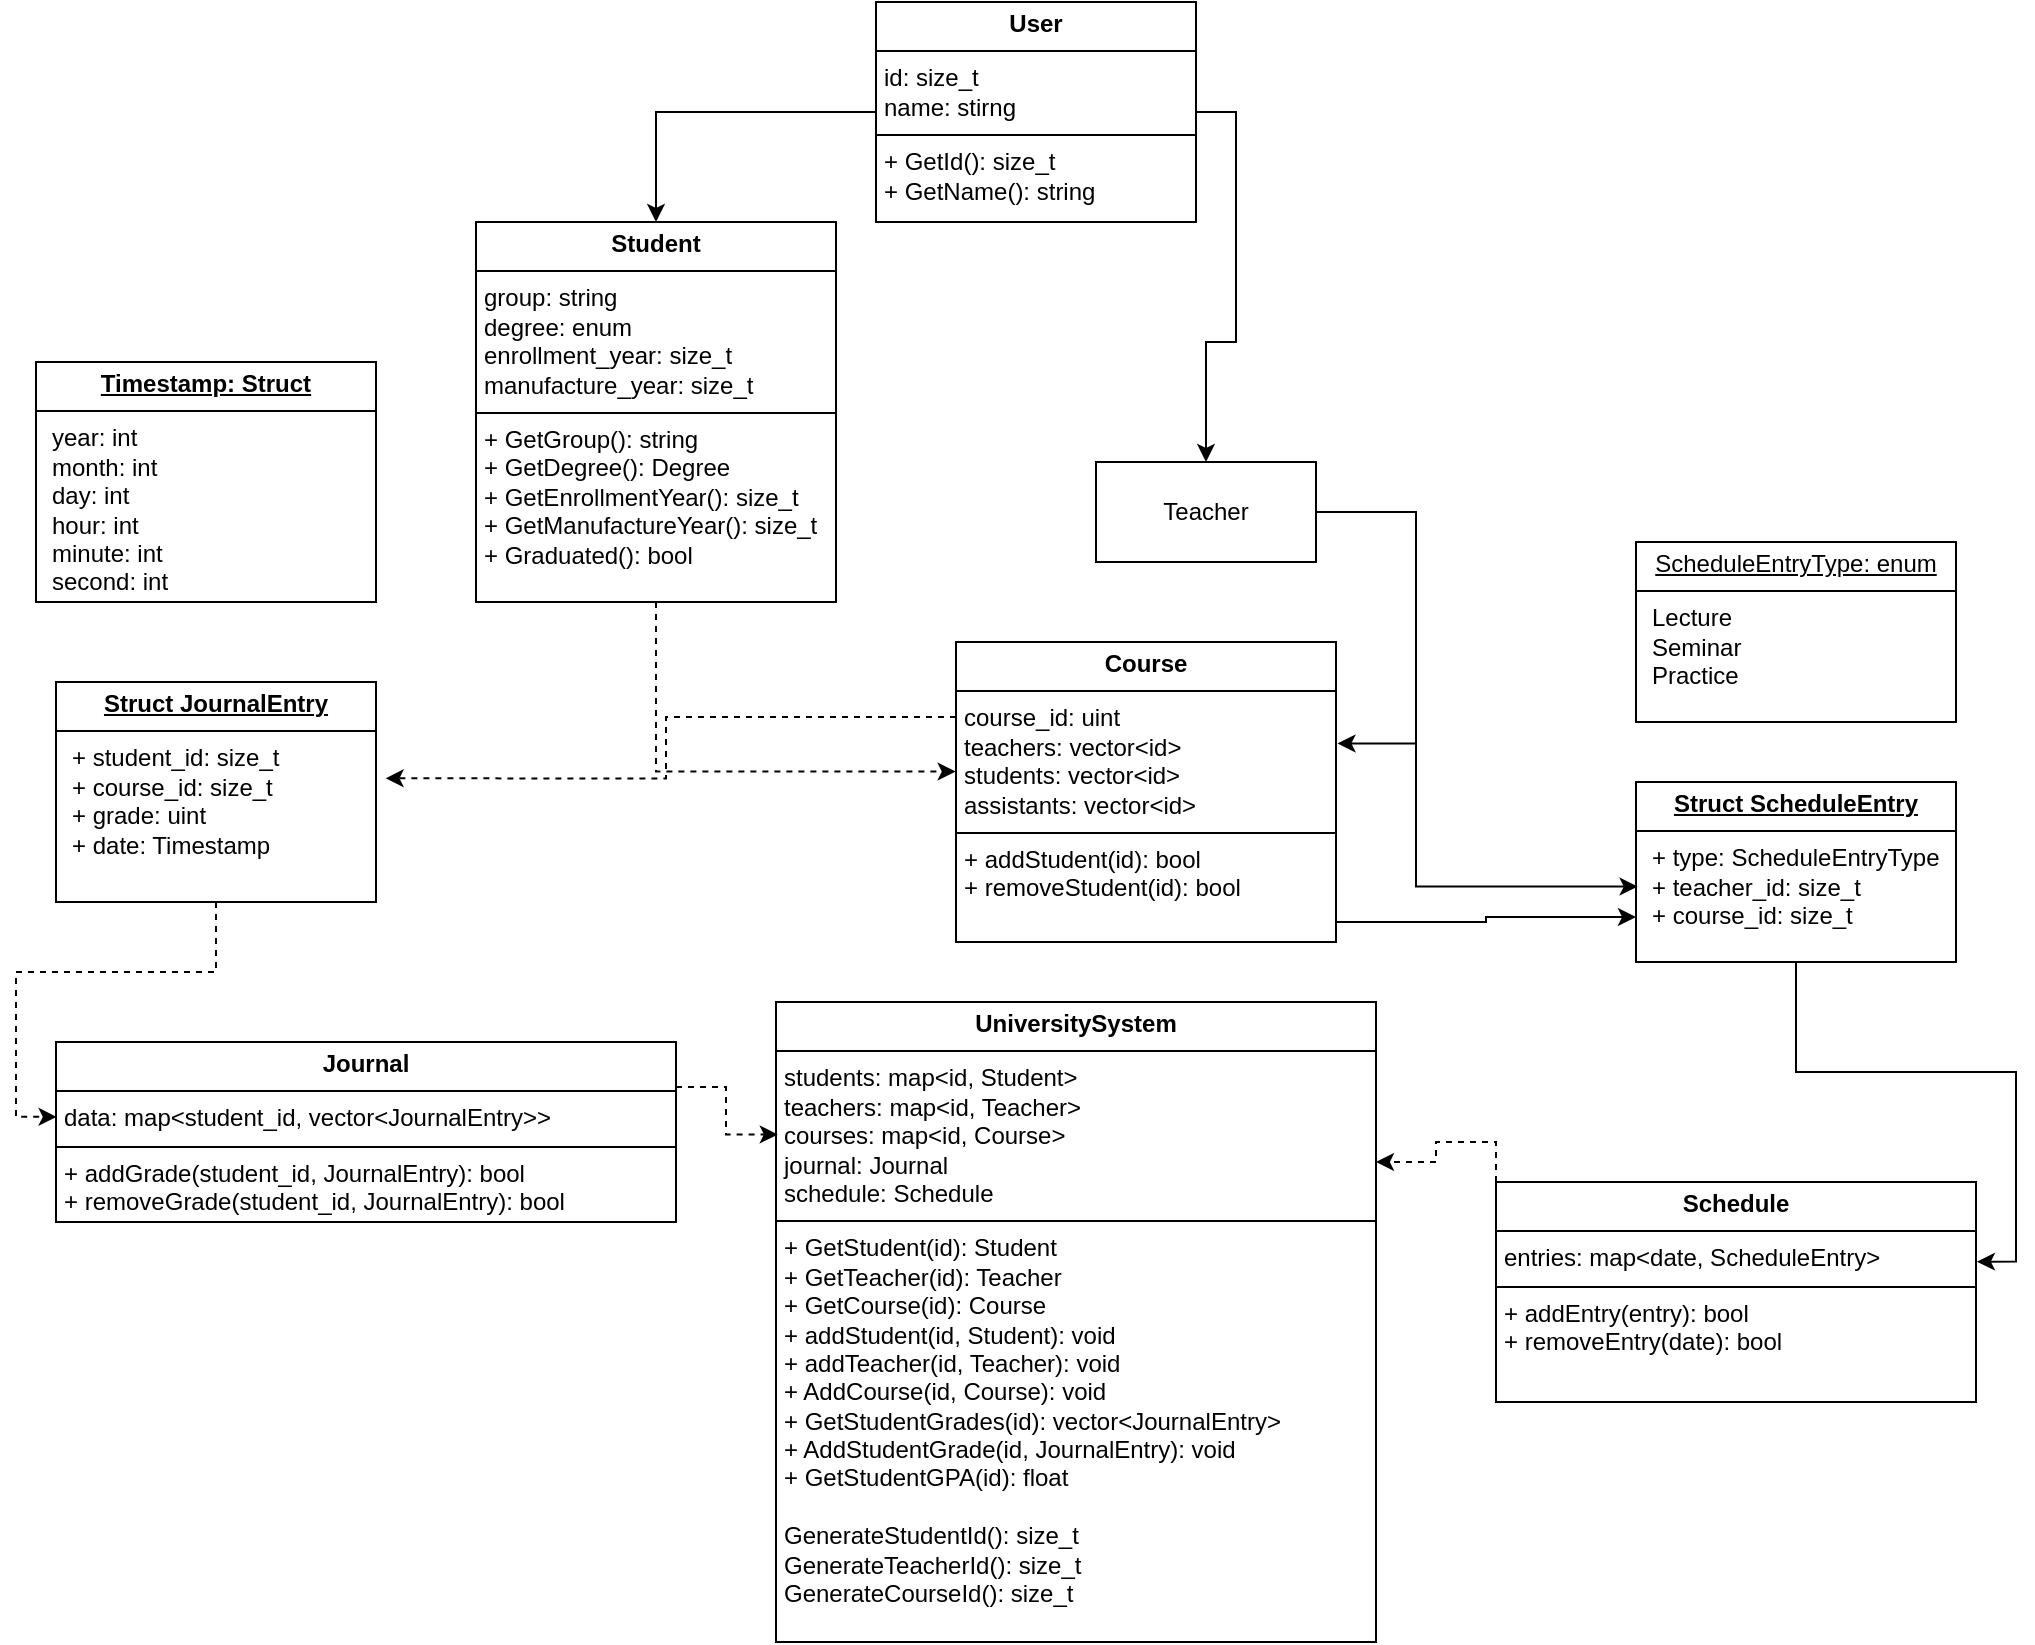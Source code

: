 <mxfile version="25.0.1">
  <diagram id="C5RBs43oDa-KdzZeNtuy" name="Page-1">
    <mxGraphModel dx="2442" dy="2026" grid="1" gridSize="10" guides="1" tooltips="1" connect="1" arrows="1" fold="1" page="1" pageScale="1" pageWidth="827" pageHeight="1169" math="0" shadow="0">
      <root>
        <mxCell id="WIyWlLk6GJQsqaUBKTNV-0" />
        <mxCell id="WIyWlLk6GJQsqaUBKTNV-1" parent="WIyWlLk6GJQsqaUBKTNV-0" />
        <mxCell id="bte64yVU8_aVV0Kyc2P7-13" style="edgeStyle=orthogonalEdgeStyle;rounded=0;orthogonalLoop=1;jettySize=auto;html=1;exitX=1;exitY=1;exitDx=0;exitDy=0;entryX=0;entryY=0.75;entryDx=0;entryDy=0;" parent="WIyWlLk6GJQsqaUBKTNV-1" source="SqfgA9Dwn4PZonKRcMjB-21" target="SqfgA9Dwn4PZonKRcMjB-24" edge="1">
          <mxGeometry relative="1" as="geometry">
            <Array as="points">
              <mxPoint x="500" y="400" />
              <mxPoint x="575" y="400" />
              <mxPoint x="575" y="398" />
            </Array>
          </mxGeometry>
        </mxCell>
        <mxCell id="SqfgA9Dwn4PZonKRcMjB-21" value="&lt;p style=&quot;margin:0px;margin-top:4px;text-align:center;&quot;&gt;&lt;b&gt;Course&lt;/b&gt;&lt;/p&gt;&lt;hr size=&quot;1&quot; style=&quot;border-style:solid;&quot;&gt;&lt;p style=&quot;margin:0px;margin-left:4px;&quot;&gt;course_id: uint&lt;/p&gt;&lt;p style=&quot;margin:0px;margin-left:4px;&quot;&gt;teachers: vector&amp;lt;id&amp;gt;&lt;/p&gt;&lt;p style=&quot;margin:0px;margin-left:4px;&quot;&gt;students: vector&amp;lt;id&amp;gt;&lt;/p&gt;&lt;p style=&quot;margin:0px;margin-left:4px;&quot;&gt;assistants: vector&amp;lt;id&amp;gt;&lt;/p&gt;&lt;hr size=&quot;1&quot; style=&quot;border-style:solid;&quot;&gt;&lt;p style=&quot;margin:0px;margin-left:4px;&quot;&gt;+ addStudent(id): bool&lt;br&gt;+ removeStudent(id): bool&lt;/p&gt;" style="verticalAlign=top;align=left;overflow=fill;html=1;whiteSpace=wrap;" parent="WIyWlLk6GJQsqaUBKTNV-1" vertex="1">
          <mxGeometry x="310" y="260" width="190" height="150" as="geometry" />
        </mxCell>
        <mxCell id="bte64yVU8_aVV0Kyc2P7-15" style="edgeStyle=orthogonalEdgeStyle;rounded=0;orthogonalLoop=1;jettySize=auto;html=1;exitX=0;exitY=0;exitDx=0;exitDy=0;entryX=1;entryY=0.25;entryDx=0;entryDy=0;dashed=1;" parent="WIyWlLk6GJQsqaUBKTNV-1" source="SqfgA9Dwn4PZonKRcMjB-22" target="SqfgA9Dwn4PZonKRcMjB-38" edge="1">
          <mxGeometry relative="1" as="geometry" />
        </mxCell>
        <mxCell id="SqfgA9Dwn4PZonKRcMjB-22" value="&lt;p style=&quot;margin:0px;margin-top:4px;text-align:center;&quot;&gt;&lt;b&gt;Schedule&lt;/b&gt;&lt;/p&gt;&lt;hr size=&quot;1&quot; style=&quot;border-style:solid;&quot;&gt;&lt;p style=&quot;margin:0px;margin-left:4px;&quot;&gt;entries: map&amp;lt;date, ScheduleEntry&amp;gt;&lt;/p&gt;&lt;hr size=&quot;1&quot; style=&quot;border-style:solid;&quot;&gt;&lt;p style=&quot;margin:0px;margin-left:4px;&quot;&gt;+ addEntry(entry): bool&lt;/p&gt;&lt;p style=&quot;margin:0px;margin-left:4px;&quot;&gt;+ removeEntry(date): bool&lt;/p&gt;" style="verticalAlign=top;align=left;overflow=fill;html=1;whiteSpace=wrap;" parent="WIyWlLk6GJQsqaUBKTNV-1" vertex="1">
          <mxGeometry x="580" y="530" width="240" height="110" as="geometry" />
        </mxCell>
        <mxCell id="SqfgA9Dwn4PZonKRcMjB-24" value="&lt;p style=&quot;margin:0px;margin-top:4px;text-align:center;text-decoration:underline;&quot;&gt;&lt;b&gt;Struct ScheduleEntry&lt;/b&gt;&lt;/p&gt;&lt;hr size=&quot;1&quot; style=&quot;border-style:solid;&quot;&gt;&lt;p style=&quot;margin:0px;margin-left:8px;&quot;&gt;+ type: ScheduleEntryType&lt;/p&gt;&lt;p style=&quot;margin:0px;margin-left:8px;&quot;&gt;+ teacher_id: size_t&lt;/p&gt;&lt;p style=&quot;margin:0px;margin-left:8px;&quot;&gt;+ course_id: size_t&lt;/p&gt;&lt;p style=&quot;margin:0px;margin-left:8px;&quot;&gt;&lt;br&gt;&lt;/p&gt;" style="verticalAlign=top;align=left;overflow=fill;html=1;whiteSpace=wrap;" parent="WIyWlLk6GJQsqaUBKTNV-1" vertex="1">
          <mxGeometry x="650" y="330" width="160" height="90" as="geometry" />
        </mxCell>
        <mxCell id="SqfgA9Dwn4PZonKRcMjB-32" style="edgeStyle=orthogonalEdgeStyle;rounded=0;orthogonalLoop=1;jettySize=auto;html=1;exitX=0.5;exitY=1;exitDx=0;exitDy=0;entryX=1.002;entryY=0.362;entryDx=0;entryDy=0;entryPerimeter=0;" parent="WIyWlLk6GJQsqaUBKTNV-1" source="SqfgA9Dwn4PZonKRcMjB-24" target="SqfgA9Dwn4PZonKRcMjB-22" edge="1">
          <mxGeometry relative="1" as="geometry" />
        </mxCell>
        <mxCell id="SqfgA9Dwn4PZonKRcMjB-33" value="&lt;p style=&quot;margin:0px;margin-top:4px;text-align:center;&quot;&gt;&lt;b&gt;Journal&lt;/b&gt;&lt;/p&gt;&lt;hr size=&quot;1&quot; style=&quot;border-style:solid;&quot;&gt;&lt;p style=&quot;margin:0px;margin-left:4px;&quot;&gt;data: map&amp;lt;student_id, vector&amp;lt;JournalEntry&amp;gt;&amp;gt;&lt;/p&gt;&lt;hr size=&quot;1&quot; style=&quot;border-style:solid;&quot;&gt;&lt;p style=&quot;margin:0px;margin-left:4px;&quot;&gt;+ addGrade(student_id, JournalEntry): bool&lt;/p&gt;&lt;p style=&quot;margin:0px;margin-left:4px;&quot;&gt;+ removeGrade(student_id, JournalEntry): bool&lt;/p&gt;" style="verticalAlign=top;align=left;overflow=fill;html=1;whiteSpace=wrap;" parent="WIyWlLk6GJQsqaUBKTNV-1" vertex="1">
          <mxGeometry x="-140" y="460" width="310" height="90" as="geometry" />
        </mxCell>
        <mxCell id="SqfgA9Dwn4PZonKRcMjB-34" value="&lt;p style=&quot;margin:0px;margin-top:4px;text-align:center;text-decoration:underline;&quot;&gt;&lt;b&gt;Struct JournalEntry&lt;/b&gt;&lt;/p&gt;&lt;hr size=&quot;1&quot; style=&quot;border-style:solid;&quot;&gt;&lt;p style=&quot;margin:0px;margin-left:8px;&quot;&gt;+ student_id: size_t&lt;/p&gt;&lt;p style=&quot;margin:0px;margin-left:8px;&quot;&gt;+ course_id: size_t&lt;/p&gt;&lt;p style=&quot;margin:0px;margin-left:8px;&quot;&gt;+ grade: uint&lt;/p&gt;&lt;p style=&quot;margin:0px;margin-left:8px;&quot;&gt;+ date: Timestamp&lt;br&gt;&lt;/p&gt;" style="verticalAlign=top;align=left;overflow=fill;html=1;whiteSpace=wrap;" parent="WIyWlLk6GJQsqaUBKTNV-1" vertex="1">
          <mxGeometry x="-140" y="280" width="160" height="110" as="geometry" />
        </mxCell>
        <mxCell id="SqfgA9Dwn4PZonKRcMjB-38" value="&lt;p style=&quot;margin:0px;margin-top:4px;text-align:center;&quot;&gt;&lt;b&gt;UniversitySystem&lt;/b&gt;&lt;/p&gt;&lt;hr size=&quot;1&quot; style=&quot;border-style:solid;&quot;&gt;&lt;p style=&quot;margin:0px;margin-left:4px;&quot;&gt;students: map&amp;lt;id, Student&amp;gt;&lt;br&gt;teachers: map&amp;lt;id, Teacher&amp;gt;&lt;/p&gt;&lt;p style=&quot;margin:0px;margin-left:4px;&quot;&gt;courses: map&amp;lt;id, Course&amp;gt;&lt;/p&gt;&lt;p style=&quot;margin:0px;margin-left:4px;&quot;&gt;journal: Journal&lt;/p&gt;&lt;p style=&quot;margin:0px;margin-left:4px;&quot;&gt;schedule: Schedule&lt;/p&gt;&lt;hr size=&quot;1&quot; style=&quot;border-style:solid;&quot;&gt;&lt;p style=&quot;margin:0px;margin-left:4px;&quot;&gt;+ GetStudent(id): Student&lt;br&gt;+ GetTeacher(id): Teacher&lt;/p&gt;&lt;p style=&quot;margin:0px;margin-left:4px;&quot;&gt;+ GetCourse(id): Course&lt;/p&gt;&lt;p style=&quot;margin:0px;margin-left:4px;&quot;&gt;+ addStudent(id, Student): void&lt;br&gt;+ addTeacher(id, Teacher): void&lt;br&gt;+ AddCourse(id, Course): void&lt;/p&gt;&lt;p style=&quot;margin:0px;margin-left:4px;&quot;&gt;+ GetStudentGrades(id): vector&amp;lt;JournalEntry&amp;gt;&lt;/p&gt;&lt;p style=&quot;margin:0px;margin-left:4px;&quot;&gt;+ AddStudentGrade(id, JournalEntry): void&lt;/p&gt;&lt;p style=&quot;margin:0px;margin-left:4px;&quot;&gt;+ GetStudentGPA(id): float&lt;/p&gt;&lt;p style=&quot;margin:0px;margin-left:4px;&quot;&gt;&lt;br&gt;&lt;/p&gt;&lt;p style=&quot;margin:0px;margin-left:4px;&quot;&gt;GenerateStudentId(): size_t&lt;/p&gt;&lt;p style=&quot;margin:0px;margin-left:4px;&quot;&gt;GenerateTeacherId(): size_t&lt;/p&gt;&lt;p style=&quot;margin:0px;margin-left:4px;&quot;&gt;GenerateCourseId(): size_t&lt;/p&gt;" style="verticalAlign=top;align=left;overflow=fill;html=1;whiteSpace=wrap;" parent="WIyWlLk6GJQsqaUBKTNV-1" vertex="1">
          <mxGeometry x="220" y="440" width="300" height="320" as="geometry" />
        </mxCell>
        <mxCell id="trTXGKc-CFnq9bwqYaRu-0" style="edgeStyle=orthogonalEdgeStyle;rounded=0;orthogonalLoop=1;jettySize=auto;html=1;exitX=0.5;exitY=1;exitDx=0;exitDy=0;entryX=0.001;entryY=0.416;entryDx=0;entryDy=0;entryPerimeter=0;dashed=1;" parent="WIyWlLk6GJQsqaUBKTNV-1" source="SqfgA9Dwn4PZonKRcMjB-34" target="SqfgA9Dwn4PZonKRcMjB-33" edge="1">
          <mxGeometry relative="1" as="geometry" />
        </mxCell>
        <mxCell id="bte64yVU8_aVV0Kyc2P7-1" style="edgeStyle=orthogonalEdgeStyle;rounded=0;orthogonalLoop=1;jettySize=auto;html=1;exitX=0;exitY=0.5;exitDx=0;exitDy=0;entryX=0.5;entryY=0;entryDx=0;entryDy=0;" parent="WIyWlLk6GJQsqaUBKTNV-1" source="trTXGKc-CFnq9bwqYaRu-2" target="bte64yVU8_aVV0Kyc2P7-0" edge="1">
          <mxGeometry relative="1" as="geometry" />
        </mxCell>
        <mxCell id="bte64yVU8_aVV0Kyc2P7-2" style="edgeStyle=orthogonalEdgeStyle;rounded=0;orthogonalLoop=1;jettySize=auto;html=1;exitX=1;exitY=0.5;exitDx=0;exitDy=0;entryX=0.5;entryY=0;entryDx=0;entryDy=0;" parent="WIyWlLk6GJQsqaUBKTNV-1" source="trTXGKc-CFnq9bwqYaRu-2" target="bte64yVU8_aVV0Kyc2P7-3" edge="1">
          <mxGeometry relative="1" as="geometry">
            <mxPoint x="455" y="140" as="targetPoint" />
          </mxGeometry>
        </mxCell>
        <mxCell id="trTXGKc-CFnq9bwqYaRu-2" value="&lt;p style=&quot;margin:0px;margin-top:4px;text-align:center;&quot;&gt;&lt;b&gt;User&lt;/b&gt;&lt;/p&gt;&lt;hr size=&quot;1&quot; style=&quot;border-style:solid;&quot;&gt;&lt;p style=&quot;margin:0px;margin-left:4px;&quot;&gt;id: size_t&lt;/p&gt;&lt;p style=&quot;margin:0px;margin-left:4px;&quot;&gt;name: stirng&lt;/p&gt;&lt;hr size=&quot;1&quot; style=&quot;border-style:solid;&quot;&gt;&lt;p style=&quot;margin:0px;margin-left:4px;&quot;&gt;+ GetId(): size_t&lt;/p&gt;&lt;p style=&quot;margin:0px;margin-left:4px;&quot;&gt;+ GetName(): string&lt;/p&gt;" style="verticalAlign=top;align=left;overflow=fill;html=1;whiteSpace=wrap;" parent="WIyWlLk6GJQsqaUBKTNV-1" vertex="1">
          <mxGeometry x="270" y="-60" width="160" height="110" as="geometry" />
        </mxCell>
        <mxCell id="bte64yVU8_aVV0Kyc2P7-0" value="&lt;p style=&quot;margin:0px;margin-top:4px;text-align:center;&quot;&gt;&lt;b&gt;Student&lt;/b&gt;&lt;/p&gt;&lt;hr size=&quot;1&quot; style=&quot;border-style:solid;&quot;&gt;&lt;p style=&quot;margin:0px;margin-left:4px;&quot;&gt;group: string&lt;/p&gt;&lt;p style=&quot;margin:0px;margin-left:4px;&quot;&gt;degree: enum&lt;/p&gt;&lt;p style=&quot;margin:0px;margin-left:4px;&quot;&gt;enrollment_year: size_t&lt;/p&gt;&lt;p style=&quot;margin:0px;margin-left:4px;&quot;&gt;manufacture_year: size_t&lt;/p&gt;&lt;hr size=&quot;1&quot; style=&quot;border-style:solid;&quot;&gt;&lt;p style=&quot;margin:0px;margin-left:4px;&quot;&gt;+ GetGroup(): string&lt;/p&gt;&lt;p style=&quot;margin:0px;margin-left:4px;&quot;&gt;+ GetDegree(): Degree&lt;/p&gt;&lt;p style=&quot;margin:0px;margin-left:4px;&quot;&gt;+ GetEnrollmentYear(): size_t&lt;/p&gt;&lt;p style=&quot;margin:0px;margin-left:4px;&quot;&gt;+ GetManufactureYear(): size_t&lt;/p&gt;&lt;p style=&quot;margin:0px;margin-left:4px;&quot;&gt;+ Graduated(): bool&lt;/p&gt;" style="verticalAlign=top;align=left;overflow=fill;html=1;whiteSpace=wrap;" parent="WIyWlLk6GJQsqaUBKTNV-1" vertex="1">
          <mxGeometry x="70" y="50" width="180" height="190" as="geometry" />
        </mxCell>
        <mxCell id="bte64yVU8_aVV0Kyc2P7-3" value="Teacher" style="html=1;whiteSpace=wrap;" parent="WIyWlLk6GJQsqaUBKTNV-1" vertex="1">
          <mxGeometry x="380" y="170" width="110" height="50" as="geometry" />
        </mxCell>
        <mxCell id="bte64yVU8_aVV0Kyc2P7-4" style="edgeStyle=orthogonalEdgeStyle;rounded=0;orthogonalLoop=1;jettySize=auto;html=1;exitX=0;exitY=0.25;exitDx=0;exitDy=0;entryX=1.03;entryY=0.438;entryDx=0;entryDy=0;entryPerimeter=0;dashed=1;" parent="WIyWlLk6GJQsqaUBKTNV-1" source="SqfgA9Dwn4PZonKRcMjB-21" target="SqfgA9Dwn4PZonKRcMjB-34" edge="1">
          <mxGeometry relative="1" as="geometry" />
        </mxCell>
        <mxCell id="bte64yVU8_aVV0Kyc2P7-8" value="&lt;p style=&quot;margin:0px;margin-top:4px;text-align:center;text-decoration:underline;&quot;&gt;ScheduleEntryType: enum&lt;/p&gt;&lt;hr size=&quot;1&quot; style=&quot;border-style:solid;&quot;&gt;&lt;p style=&quot;margin:0px;margin-left:8px;&quot;&gt;Lecture&lt;/p&gt;&lt;p style=&quot;margin:0px;margin-left:8px;&quot;&gt;Seminar&lt;/p&gt;&lt;p style=&quot;margin:0px;margin-left:8px;&quot;&gt;Practice&lt;/p&gt;" style="verticalAlign=top;align=left;overflow=fill;html=1;whiteSpace=wrap;" parent="WIyWlLk6GJQsqaUBKTNV-1" vertex="1">
          <mxGeometry x="650" y="210" width="160" height="90" as="geometry" />
        </mxCell>
        <mxCell id="bte64yVU8_aVV0Kyc2P7-10" style="edgeStyle=orthogonalEdgeStyle;rounded=0;orthogonalLoop=1;jettySize=auto;html=1;exitX=0.5;exitY=1;exitDx=0;exitDy=0;entryX=-0.001;entryY=0.432;entryDx=0;entryDy=0;entryPerimeter=0;dashed=1;" parent="WIyWlLk6GJQsqaUBKTNV-1" source="bte64yVU8_aVV0Kyc2P7-0" target="SqfgA9Dwn4PZonKRcMjB-21" edge="1">
          <mxGeometry relative="1" as="geometry" />
        </mxCell>
        <mxCell id="bte64yVU8_aVV0Kyc2P7-11" style="edgeStyle=orthogonalEdgeStyle;rounded=0;orthogonalLoop=1;jettySize=auto;html=1;exitX=1;exitY=0.5;exitDx=0;exitDy=0;entryX=1.004;entryY=0.338;entryDx=0;entryDy=0;entryPerimeter=0;" parent="WIyWlLk6GJQsqaUBKTNV-1" source="bte64yVU8_aVV0Kyc2P7-3" target="SqfgA9Dwn4PZonKRcMjB-21" edge="1">
          <mxGeometry relative="1" as="geometry">
            <Array as="points">
              <mxPoint x="540" y="195" />
              <mxPoint x="540" y="311" />
            </Array>
          </mxGeometry>
        </mxCell>
        <mxCell id="bte64yVU8_aVV0Kyc2P7-12" style="edgeStyle=orthogonalEdgeStyle;rounded=0;orthogonalLoop=1;jettySize=auto;html=1;exitX=1;exitY=0.5;exitDx=0;exitDy=0;entryX=0.005;entryY=0.581;entryDx=0;entryDy=0;entryPerimeter=0;" parent="WIyWlLk6GJQsqaUBKTNV-1" source="bte64yVU8_aVV0Kyc2P7-3" target="SqfgA9Dwn4PZonKRcMjB-24" edge="1">
          <mxGeometry relative="1" as="geometry">
            <Array as="points">
              <mxPoint x="540" y="195" />
              <mxPoint x="540" y="382" />
            </Array>
          </mxGeometry>
        </mxCell>
        <mxCell id="bte64yVU8_aVV0Kyc2P7-14" style="edgeStyle=orthogonalEdgeStyle;rounded=0;orthogonalLoop=1;jettySize=auto;html=1;exitX=1;exitY=0.25;exitDx=0;exitDy=0;entryX=0.003;entryY=0.207;entryDx=0;entryDy=0;entryPerimeter=0;dashed=1;" parent="WIyWlLk6GJQsqaUBKTNV-1" source="SqfgA9Dwn4PZonKRcMjB-33" target="SqfgA9Dwn4PZonKRcMjB-38" edge="1">
          <mxGeometry relative="1" as="geometry" />
        </mxCell>
        <mxCell id="bte64yVU8_aVV0Kyc2P7-16" value="&lt;p style=&quot;margin:0px;margin-top:4px;text-align:center;text-decoration:underline;&quot;&gt;&lt;b&gt;Timestamp: Struct&lt;/b&gt;&lt;/p&gt;&lt;hr size=&quot;1&quot; style=&quot;border-style:solid;&quot;&gt;&lt;p style=&quot;margin:0px;margin-left:8px;&quot;&gt;year: int&lt;/p&gt;&lt;p style=&quot;margin:0px;margin-left:8px;&quot;&gt;month: int&lt;/p&gt;&lt;p style=&quot;margin:0px;margin-left:8px;&quot;&gt;day: int&lt;/p&gt;&lt;p style=&quot;margin:0px;margin-left:8px;&quot;&gt;hour: int&lt;/p&gt;&lt;p style=&quot;margin:0px;margin-left:8px;&quot;&gt;minute: int&lt;/p&gt;&lt;p style=&quot;margin:0px;margin-left:8px;&quot;&gt;second: int&lt;/p&gt;" style="verticalAlign=top;align=left;overflow=fill;html=1;whiteSpace=wrap;" parent="WIyWlLk6GJQsqaUBKTNV-1" vertex="1">
          <mxGeometry x="-150" y="120" width="170" height="120" as="geometry" />
        </mxCell>
      </root>
    </mxGraphModel>
  </diagram>
</mxfile>
